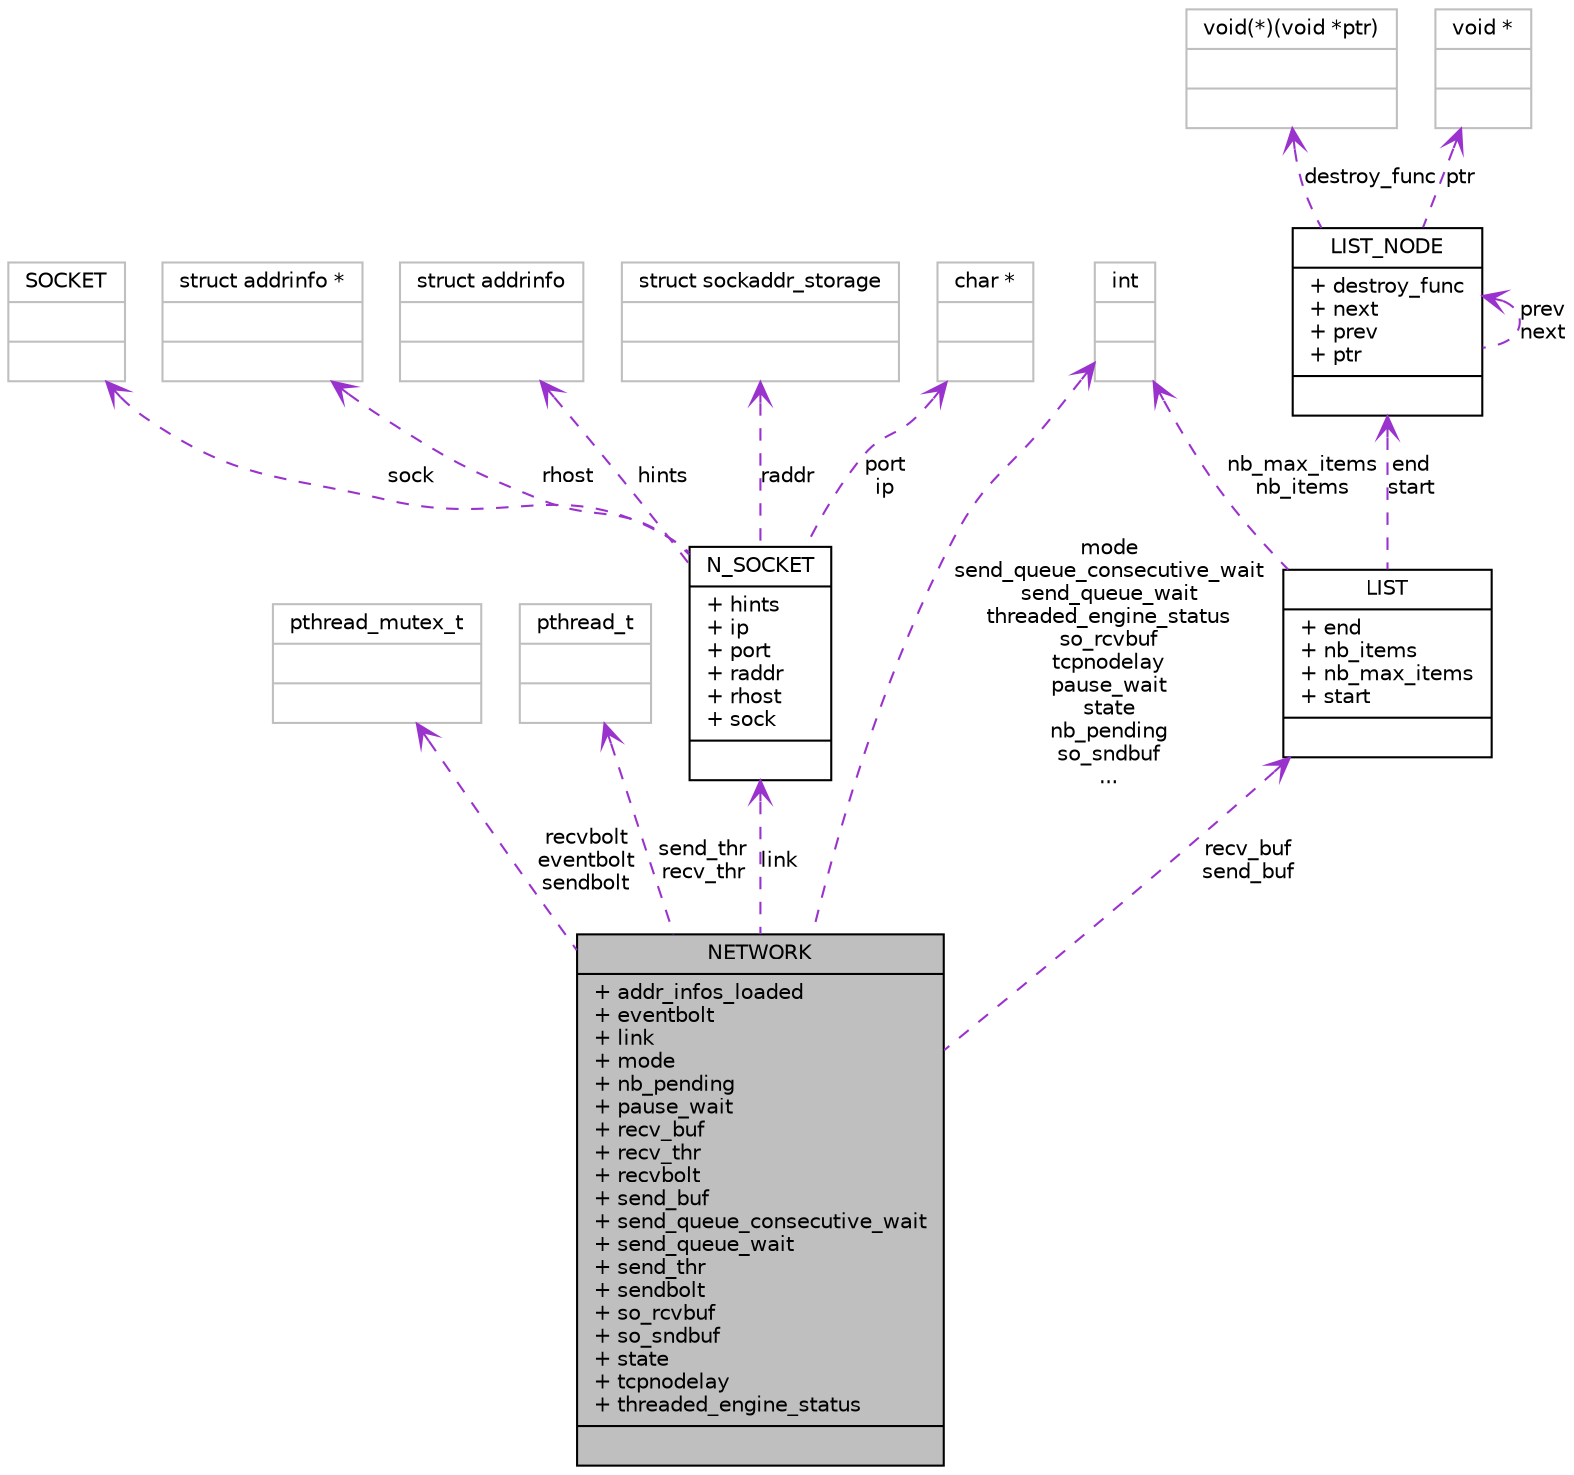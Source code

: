 digraph G
{
  edge [fontname="Helvetica",fontsize="10",labelfontname="Helvetica",labelfontsize="10"];
  node [fontname="Helvetica",fontsize="10",shape=record];
  Node1 [label="{NETWORK\n|+ addr_infos_loaded\l+ eventbolt\l+ link\l+ mode\l+ nb_pending\l+ pause_wait\l+ recv_buf\l+ recv_thr\l+ recvbolt\l+ send_buf\l+ send_queue_consecutive_wait\l+ send_queue_wait\l+ send_thr\l+ sendbolt\l+ so_rcvbuf\l+ so_sndbuf\l+ state\l+ tcpnodelay\l+ threaded_engine_status\l|}",height=0.2,width=0.4,color="black", fillcolor="grey75", style="filled" fontcolor="black"];
  Node2 -> Node1 [dir=back,color="darkorchid3",fontsize="10",style="dashed",label="recvbolt\neventbolt\nsendbolt",arrowtail="open",fontname="Helvetica"];
  Node2 [label="{pthread_mutex_t\n||}",height=0.2,width=0.4,color="grey75", fillcolor="white", style="filled"];
  Node3 -> Node1 [dir=back,color="darkorchid3",fontsize="10",style="dashed",label="send_thr\nrecv_thr",arrowtail="open",fontname="Helvetica"];
  Node3 [label="{pthread_t\n||}",height=0.2,width=0.4,color="grey75", fillcolor="white", style="filled"];
  Node4 -> Node1 [dir=back,color="darkorchid3",fontsize="10",style="dashed",label="link",arrowtail="open",fontname="Helvetica"];
  Node4 [label="{N_SOCKET\n|+ hints\l+ ip\l+ port\l+ raddr\l+ rhost\l+ sock\l|}",height=0.2,width=0.4,color="black", fillcolor="white", style="filled",URL="$struct_n___s_o_c_k_e_t.html"];
  Node5 -> Node4 [dir=back,color="darkorchid3",fontsize="10",style="dashed",label="sock",arrowtail="open",fontname="Helvetica"];
  Node5 [label="{SOCKET\n||}",height=0.2,width=0.4,color="grey75", fillcolor="white", style="filled"];
  Node6 -> Node4 [dir=back,color="darkorchid3",fontsize="10",style="dashed",label="rhost",arrowtail="open",fontname="Helvetica"];
  Node6 [label="{struct addrinfo *\n||}",height=0.2,width=0.4,color="grey75", fillcolor="white", style="filled"];
  Node7 -> Node4 [dir=back,color="darkorchid3",fontsize="10",style="dashed",label="hints",arrowtail="open",fontname="Helvetica"];
  Node7 [label="{struct addrinfo\n||}",height=0.2,width=0.4,color="grey75", fillcolor="white", style="filled"];
  Node8 -> Node4 [dir=back,color="darkorchid3",fontsize="10",style="dashed",label="raddr",arrowtail="open",fontname="Helvetica"];
  Node8 [label="{struct sockaddr_storage\n||}",height=0.2,width=0.4,color="grey75", fillcolor="white", style="filled"];
  Node9 -> Node4 [dir=back,color="darkorchid3",fontsize="10",style="dashed",label="port\nip",arrowtail="open",fontname="Helvetica"];
  Node9 [label="{char *\n||}",height=0.2,width=0.4,color="grey75", fillcolor="white", style="filled"];
  Node10 -> Node1 [dir=back,color="darkorchid3",fontsize="10",style="dashed",label="mode\nsend_queue_consecutive_wait\nsend_queue_wait\nthreaded_engine_status\nso_rcvbuf\ntcpnodelay\npause_wait\nstate\nnb_pending\nso_sndbuf\n...",arrowtail="open",fontname="Helvetica"];
  Node10 [label="{int\n||}",height=0.2,width=0.4,color="grey75", fillcolor="white", style="filled"];
  Node11 -> Node1 [dir=back,color="darkorchid3",fontsize="10",style="dashed",label="recv_buf\nsend_buf",arrowtail="open",fontname="Helvetica"];
  Node11 [label="{LIST\n|+ end\l+ nb_items\l+ nb_max_items\l+ start\l|}",height=0.2,width=0.4,color="black", fillcolor="white", style="filled",URL="$struct_l_i_s_t.html"];
  Node10 -> Node11 [dir=back,color="darkorchid3",fontsize="10",style="dashed",label="nb_max_items\nnb_items",arrowtail="open",fontname="Helvetica"];
  Node12 -> Node11 [dir=back,color="darkorchid3",fontsize="10",style="dashed",label="end\nstart",arrowtail="open",fontname="Helvetica"];
  Node12 [label="{LIST_NODE\n|+ destroy_func\l+ next\l+ prev\l+ ptr\l|}",height=0.2,width=0.4,color="black", fillcolor="white", style="filled",URL="$struct_l_i_s_t___n_o_d_e.html"];
  Node12 -> Node12 [dir=back,color="darkorchid3",fontsize="10",style="dashed",label="prev\nnext",arrowtail="open",fontname="Helvetica"];
  Node13 -> Node12 [dir=back,color="darkorchid3",fontsize="10",style="dashed",label="destroy_func",arrowtail="open",fontname="Helvetica"];
  Node13 [label="{void(*)(void *ptr)\n||}",height=0.2,width=0.4,color="grey75", fillcolor="white", style="filled"];
  Node14 -> Node12 [dir=back,color="darkorchid3",fontsize="10",style="dashed",label="ptr",arrowtail="open",fontname="Helvetica"];
  Node14 [label="{void *\n||}",height=0.2,width=0.4,color="grey75", fillcolor="white", style="filled"];
}
